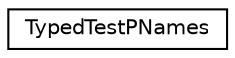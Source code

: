 digraph "Иерархия классов. Графический вид."
{
 // LATEX_PDF_SIZE
  edge [fontname="Helvetica",fontsize="10",labelfontname="Helvetica",labelfontsize="10"];
  node [fontname="Helvetica",fontsize="10",shape=record];
  rankdir="LR";
  Node0 [label="TypedTestPNames",height=0.2,width=0.4,color="black", fillcolor="white", style="filled",URL="$classTypedTestPNames.html",tooltip=" "];
}
